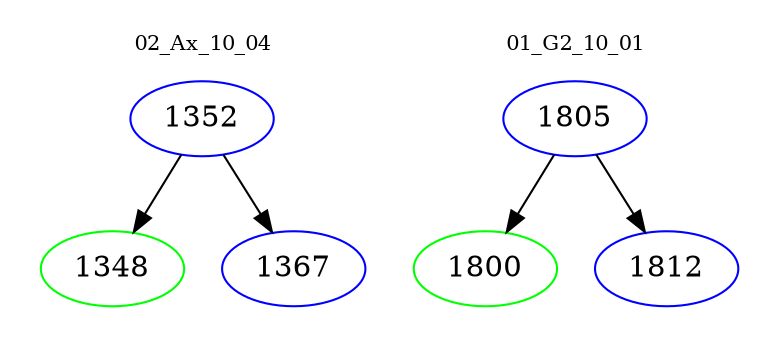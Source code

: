 digraph{
subgraph cluster_0 {
color = white
label = "02_Ax_10_04";
fontsize=10;
T0_1352 [label="1352", color="blue"]
T0_1352 -> T0_1348 [color="black"]
T0_1348 [label="1348", color="green"]
T0_1352 -> T0_1367 [color="black"]
T0_1367 [label="1367", color="blue"]
}
subgraph cluster_1 {
color = white
label = "01_G2_10_01";
fontsize=10;
T1_1805 [label="1805", color="blue"]
T1_1805 -> T1_1800 [color="black"]
T1_1800 [label="1800", color="green"]
T1_1805 -> T1_1812 [color="black"]
T1_1812 [label="1812", color="blue"]
}
}
